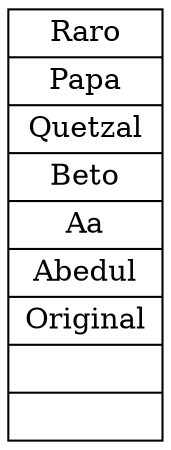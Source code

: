 digraph graficaPostrden{ 
 linkdir=LR 
 arreglo[shape= record label= "{Raro|Papa|Quetzal|Beto|Aa|Abedul|Original||}"];
}
